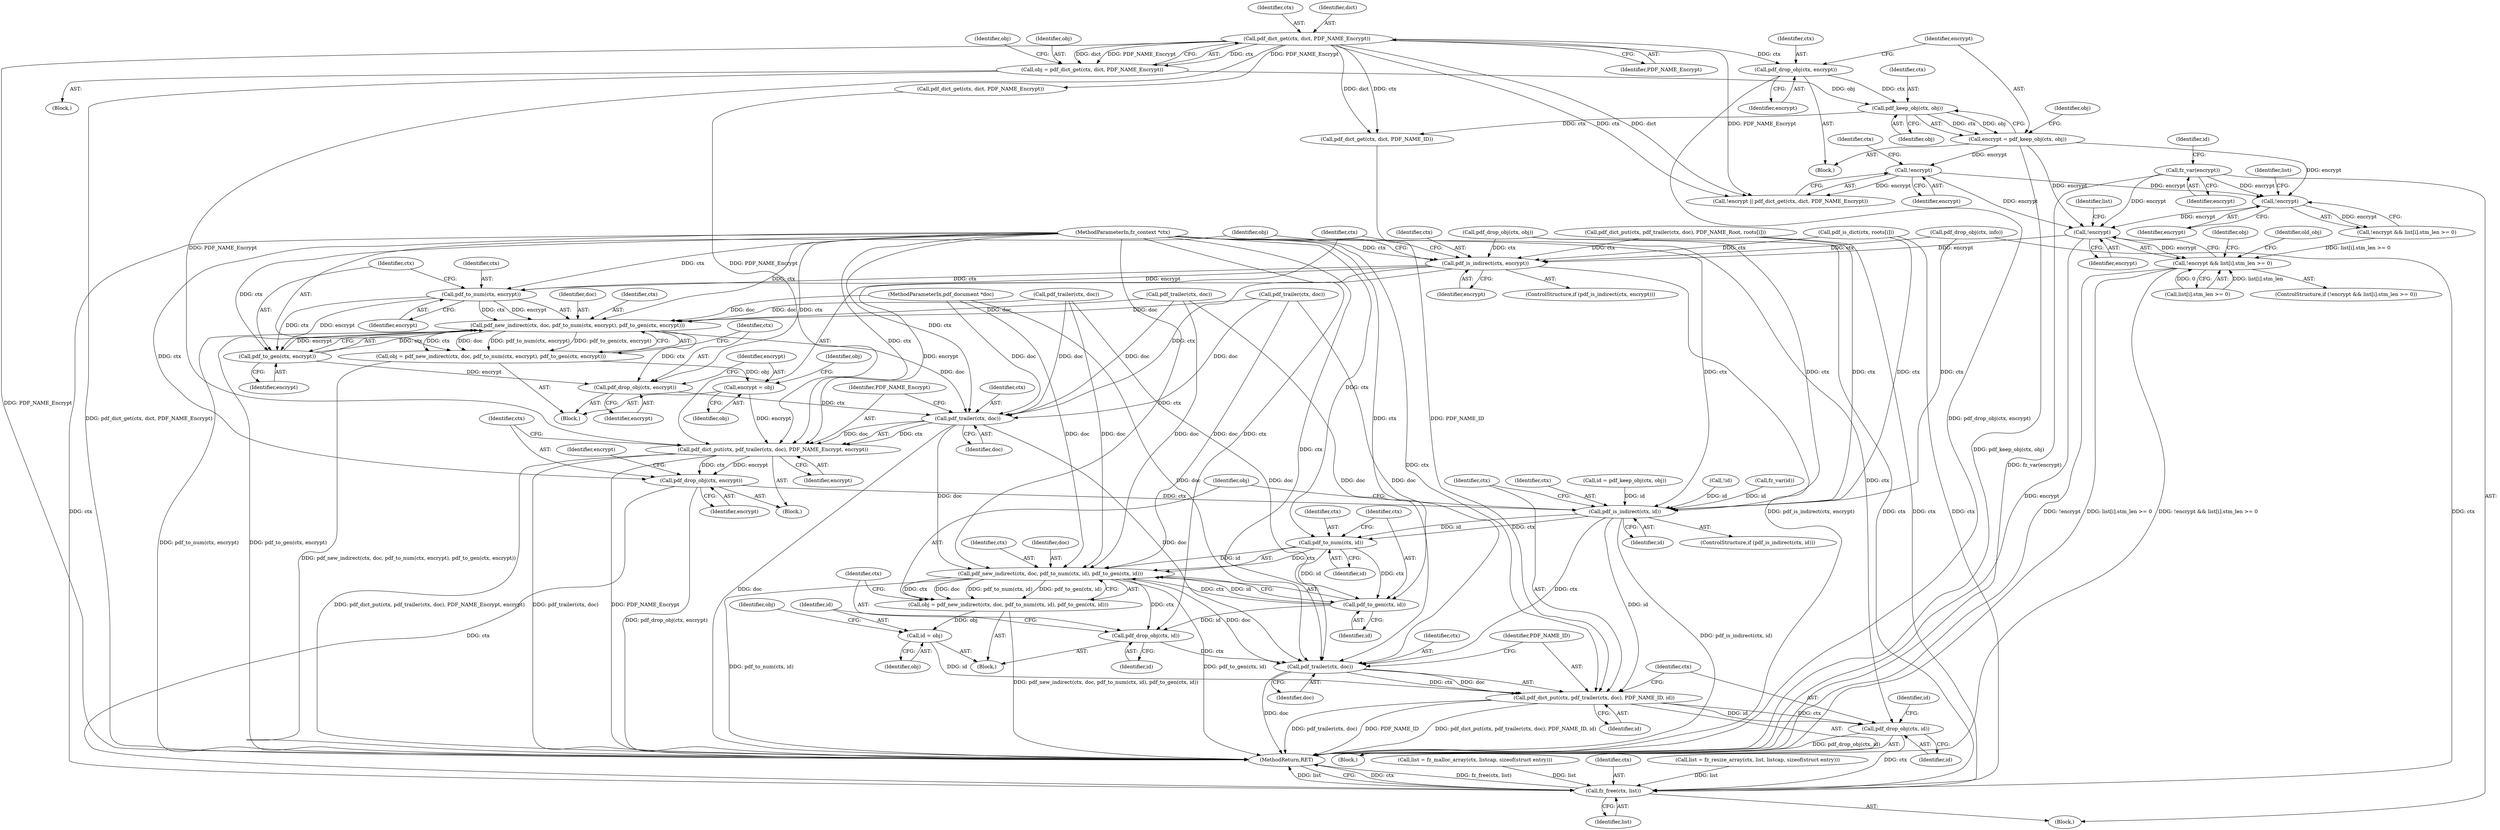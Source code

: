 digraph "0_ghostscript_1e03c06456d997435019fb3526fa2d4be7dbc6ec_0@API" {
"1000846" [label="(Call,!encrypt)"];
"1000568" [label="(Call,!encrypt)"];
"1000550" [label="(Call,encrypt = pdf_keep_obj(ctx, obj))"];
"1000552" [label="(Call,pdf_keep_obj(ctx, obj))"];
"1000547" [label="(Call,pdf_drop_obj(ctx, encrypt))"];
"1000540" [label="(Call,pdf_dict_get(ctx, dict, PDF_NAME_Encrypt))"];
"1000538" [label="(Call,obj = pdf_dict_get(ctx, dict, PDF_NAME_Encrypt))"];
"1000138" [label="(Call,fz_var(encrypt))"];
"1000769" [label="(Call,!encrypt)"];
"1000845" [label="(Call,!encrypt && list[i].stm_len >= 0)"];
"1000990" [label="(Call,pdf_is_indirect(ctx, encrypt))"];
"1000999" [label="(Call,pdf_to_num(ctx, encrypt))"];
"1000996" [label="(Call,pdf_new_indirect(ctx, doc, pdf_to_num(ctx, encrypt), pdf_to_gen(ctx, encrypt)))"];
"1000994" [label="(Call,obj = pdf_new_indirect(ctx, doc, pdf_to_num(ctx, encrypt), pdf_to_gen(ctx, encrypt)))"];
"1001008" [label="(Call,encrypt = obj)"];
"1001014" [label="(Call,pdf_dict_put(ctx, pdf_trailer(ctx, doc), PDF_NAME_Encrypt, encrypt))"];
"1001021" [label="(Call,pdf_drop_obj(ctx, encrypt))"];
"1001031" [label="(Call,pdf_is_indirect(ctx, id))"];
"1001040" [label="(Call,pdf_to_num(ctx, id))"];
"1001037" [label="(Call,pdf_new_indirect(ctx, doc, pdf_to_num(ctx, id), pdf_to_gen(ctx, id)))"];
"1001035" [label="(Call,obj = pdf_new_indirect(ctx, doc, pdf_to_num(ctx, id), pdf_to_gen(ctx, id)))"];
"1001049" [label="(Call,id = obj)"];
"1001055" [label="(Call,pdf_dict_put(ctx, pdf_trailer(ctx, doc), PDF_NAME_ID, id))"];
"1001062" [label="(Call,pdf_drop_obj(ctx, id))"];
"1001068" [label="(Call,fz_free(ctx, list))"];
"1001046" [label="(Call,pdf_drop_obj(ctx, id))"];
"1001057" [label="(Call,pdf_trailer(ctx, doc))"];
"1001043" [label="(Call,pdf_to_gen(ctx, id))"];
"1001005" [label="(Call,pdf_drop_obj(ctx, encrypt))"];
"1001016" [label="(Call,pdf_trailer(ctx, doc))"];
"1001002" [label="(Call,pdf_to_gen(ctx, encrypt))"];
"1000554" [label="(Identifier,obj)"];
"1000994" [label="(Call,obj = pdf_new_indirect(ctx, doc, pdf_to_num(ctx, encrypt), pdf_to_gen(ctx, encrypt)))"];
"1001062" [label="(Call,pdf_drop_obj(ctx, id))"];
"1000141" [label="(Identifier,id)"];
"1001041" [label="(Identifier,ctx)"];
"1001066" [label="(Identifier,id)"];
"1001050" [label="(Identifier,id)"];
"1000140" [label="(Call,fz_var(id))"];
"1001059" [label="(Identifier,doc)"];
"1001022" [label="(Identifier,ctx)"];
"1001049" [label="(Call,id = obj)"];
"1000963" [label="(Call,pdf_trailer(ctx, doc))"];
"1001000" [label="(Identifier,ctx)"];
"1001060" [label="(Identifier,PDF_NAME_ID)"];
"1001047" [label="(Identifier,ctx)"];
"1000557" [label="(Call,pdf_dict_get(ctx, dict, PDF_NAME_ID))"];
"1000547" [label="(Call,pdf_drop_obj(ctx, encrypt))"];
"1000999" [label="(Call,pdf_to_num(ctx, encrypt))"];
"1000139" [label="(Identifier,encrypt)"];
"1001043" [label="(Call,pdf_to_gen(ctx, id))"];
"1000556" [label="(Identifier,obj)"];
"1000993" [label="(Block,)"];
"1001010" [label="(Identifier,obj)"];
"1001017" [label="(Identifier,ctx)"];
"1001005" [label="(Call,pdf_drop_obj(ctx, encrypt))"];
"1001008" [label="(Call,encrypt = obj)"];
"1000858" [label="(Identifier,old_obj)"];
"1000546" [label="(Block,)"];
"1001003" [label="(Identifier,ctx)"];
"1000548" [label="(Identifier,ctx)"];
"1000845" [label="(Call,!encrypt && list[i].stm_len >= 0)"];
"1000571" [label="(Identifier,ctx)"];
"1001034" [label="(Block,)"];
"1001064" [label="(Identifier,id)"];
"1000922" [label="(Call,pdf_trailer(ctx, doc))"];
"1000897" [label="(Identifier,obj)"];
"1000117" [label="(MethodParameterIn,fz_context *ctx)"];
"1001020" [label="(Identifier,encrypt)"];
"1001030" [label="(ControlStructure,if (pdf_is_indirect(ctx, id)))"];
"1000770" [label="(Identifier,encrypt)"];
"1001006" [label="(Identifier,ctx)"];
"1000975" [label="(Call,pdf_trailer(ctx, doc))"];
"1001044" [label="(Identifier,ctx)"];
"1000847" [label="(Identifier,encrypt)"];
"1000570" [label="(Call,pdf_dict_get(ctx, dict, PDF_NAME_Encrypt))"];
"1001018" [label="(Identifier,doc)"];
"1001071" [label="(MethodReturn,RET)"];
"1001058" [label="(Identifier,ctx)"];
"1001068" [label="(Call,fz_free(ctx, list))"];
"1001038" [label="(Identifier,ctx)"];
"1001051" [label="(Identifier,obj)"];
"1000844" [label="(ControlStructure,if (!encrypt && list[i].stm_len >= 0))"];
"1000192" [label="(Call,list = fz_malloc_array(ctx, listcap, sizeof(struct entry)))"];
"1001023" [label="(Identifier,encrypt)"];
"1000995" [label="(Identifier,obj)"];
"1000119" [label="(Block,)"];
"1000768" [label="(Call,!encrypt && list[i].stm_len >= 0)"];
"1000998" [label="(Identifier,doc)"];
"1001042" [label="(Identifier,id)"];
"1000538" [label="(Call,obj = pdf_dict_get(ctx, dict, PDF_NAME_Encrypt))"];
"1000991" [label="(Identifier,ctx)"];
"1001045" [label="(Identifier,id)"];
"1000138" [label="(Call,fz_var(encrypt))"];
"1001014" [label="(Call,pdf_dict_put(ctx, pdf_trailer(ctx, doc), PDF_NAME_Encrypt, encrypt))"];
"1000541" [label="(Identifier,ctx)"];
"1000522" [label="(Block,)"];
"1001015" [label="(Identifier,ctx)"];
"1001040" [label="(Call,pdf_to_num(ctx, id))"];
"1001033" [label="(Identifier,id)"];
"1001057" [label="(Call,pdf_trailer(ctx, doc))"];
"1001070" [label="(Identifier,list)"];
"1001035" [label="(Call,obj = pdf_new_indirect(ctx, doc, pdf_to_num(ctx, id), pdf_to_gen(ctx, id)))"];
"1000988" [label="(Block,)"];
"1000118" [label="(MethodParameterIn,pdf_document *doc)"];
"1001039" [label="(Identifier,doc)"];
"1000851" [label="(Identifier,list)"];
"1001061" [label="(Identifier,id)"];
"1001002" [label="(Call,pdf_to_gen(ctx, encrypt))"];
"1000539" [label="(Identifier,obj)"];
"1001036" [label="(Identifier,obj)"];
"1000769" [label="(Call,!encrypt)"];
"1000950" [label="(Call,pdf_is_dict(ctx, roots[i]))"];
"1001019" [label="(Identifier,PDF_NAME_Encrypt)"];
"1001069" [label="(Identifier,ctx)"];
"1001007" [label="(Identifier,encrypt)"];
"1000543" [label="(Identifier,PDF_NAME_Encrypt)"];
"1001021" [label="(Call,pdf_drop_obj(ctx, encrypt))"];
"1000568" [label="(Call,!encrypt)"];
"1000550" [label="(Call,encrypt = pdf_keep_obj(ctx, obj))"];
"1000927" [label="(Call,pdf_drop_obj(ctx, obj))"];
"1001032" [label="(Identifier,ctx)"];
"1001056" [label="(Identifier,ctx)"];
"1001029" [label="(Block,)"];
"1000990" [label="(Call,pdf_is_indirect(ctx, encrypt))"];
"1000569" [label="(Identifier,encrypt)"];
"1000551" [label="(Identifier,encrypt)"];
"1001037" [label="(Call,pdf_new_indirect(ctx, doc, pdf_to_num(ctx, id), pdf_to_gen(ctx, id)))"];
"1000846" [label="(Call,!encrypt)"];
"1001004" [label="(Identifier,encrypt)"];
"1001055" [label="(Call,pdf_dict_put(ctx, pdf_trailer(ctx, doc), PDF_NAME_ID, id))"];
"1001053" [label="(Identifier,obj)"];
"1000774" [label="(Identifier,list)"];
"1001046" [label="(Call,pdf_drop_obj(ctx, id))"];
"1000980" [label="(Call,pdf_drop_obj(ctx, info))"];
"1000848" [label="(Call,list[i].stm_len >= 0)"];
"1000552" [label="(Call,pdf_keep_obj(ctx, obj))"];
"1000464" [label="(Call,list = fz_resize_array(ctx, list, listcap, sizeof(struct entry)))"];
"1000540" [label="(Call,pdf_dict_get(ctx, dict, PDF_NAME_Encrypt))"];
"1000578" [label="(Call,id = pdf_keep_obj(ctx, obj))"];
"1000549" [label="(Identifier,encrypt)"];
"1000961" [label="(Call,pdf_dict_put(ctx, pdf_trailer(ctx, doc), PDF_NAME_Root, roots[i]))"];
"1000989" [label="(ControlStructure,if (pdf_is_indirect(ctx, encrypt)))"];
"1000565" [label="(Call,!id)"];
"1001063" [label="(Identifier,ctx)"];
"1001001" [label="(Identifier,encrypt)"];
"1000997" [label="(Identifier,ctx)"];
"1000545" [label="(Identifier,obj)"];
"1001031" [label="(Call,pdf_is_indirect(ctx, id))"];
"1000553" [label="(Identifier,ctx)"];
"1000542" [label="(Identifier,dict)"];
"1001025" [label="(Identifier,encrypt)"];
"1001048" [label="(Identifier,id)"];
"1001016" [label="(Call,pdf_trailer(ctx, doc))"];
"1001012" [label="(Identifier,obj)"];
"1000996" [label="(Call,pdf_new_indirect(ctx, doc, pdf_to_num(ctx, encrypt), pdf_to_gen(ctx, encrypt)))"];
"1000992" [label="(Identifier,encrypt)"];
"1001009" [label="(Identifier,encrypt)"];
"1000567" [label="(Call,!encrypt || pdf_dict_get(ctx, dict, PDF_NAME_Encrypt))"];
"1000846" -> "1000845"  [label="AST: "];
"1000846" -> "1000847"  [label="CFG: "];
"1000847" -> "1000846"  [label="AST: "];
"1000851" -> "1000846"  [label="CFG: "];
"1000845" -> "1000846"  [label="CFG: "];
"1000846" -> "1001071"  [label="DDG: encrypt"];
"1000846" -> "1000845"  [label="DDG: encrypt"];
"1000568" -> "1000846"  [label="DDG: encrypt"];
"1000138" -> "1000846"  [label="DDG: encrypt"];
"1000769" -> "1000846"  [label="DDG: encrypt"];
"1000550" -> "1000846"  [label="DDG: encrypt"];
"1000846" -> "1000990"  [label="DDG: encrypt"];
"1000568" -> "1000567"  [label="AST: "];
"1000568" -> "1000569"  [label="CFG: "];
"1000569" -> "1000568"  [label="AST: "];
"1000571" -> "1000568"  [label="CFG: "];
"1000567" -> "1000568"  [label="CFG: "];
"1000568" -> "1000567"  [label="DDG: encrypt"];
"1000550" -> "1000568"  [label="DDG: encrypt"];
"1000568" -> "1000769"  [label="DDG: encrypt"];
"1000550" -> "1000546"  [label="AST: "];
"1000550" -> "1000552"  [label="CFG: "];
"1000551" -> "1000550"  [label="AST: "];
"1000552" -> "1000550"  [label="AST: "];
"1000556" -> "1000550"  [label="CFG: "];
"1000550" -> "1001071"  [label="DDG: pdf_keep_obj(ctx, obj)"];
"1000552" -> "1000550"  [label="DDG: ctx"];
"1000552" -> "1000550"  [label="DDG: obj"];
"1000550" -> "1000769"  [label="DDG: encrypt"];
"1000552" -> "1000554"  [label="CFG: "];
"1000553" -> "1000552"  [label="AST: "];
"1000554" -> "1000552"  [label="AST: "];
"1000547" -> "1000552"  [label="DDG: ctx"];
"1000538" -> "1000552"  [label="DDG: obj"];
"1000552" -> "1000557"  [label="DDG: ctx"];
"1000547" -> "1000546"  [label="AST: "];
"1000547" -> "1000549"  [label="CFG: "];
"1000548" -> "1000547"  [label="AST: "];
"1000549" -> "1000547"  [label="AST: "];
"1000551" -> "1000547"  [label="CFG: "];
"1000547" -> "1001071"  [label="DDG: pdf_drop_obj(ctx, encrypt)"];
"1000540" -> "1000547"  [label="DDG: ctx"];
"1000540" -> "1000538"  [label="AST: "];
"1000540" -> "1000543"  [label="CFG: "];
"1000541" -> "1000540"  [label="AST: "];
"1000542" -> "1000540"  [label="AST: "];
"1000543" -> "1000540"  [label="AST: "];
"1000538" -> "1000540"  [label="CFG: "];
"1000540" -> "1001071"  [label="DDG: PDF_NAME_Encrypt"];
"1000540" -> "1000538"  [label="DDG: ctx"];
"1000540" -> "1000538"  [label="DDG: dict"];
"1000540" -> "1000538"  [label="DDG: PDF_NAME_Encrypt"];
"1000540" -> "1000557"  [label="DDG: ctx"];
"1000540" -> "1000557"  [label="DDG: dict"];
"1000540" -> "1000567"  [label="DDG: ctx"];
"1000540" -> "1000567"  [label="DDG: dict"];
"1000540" -> "1000567"  [label="DDG: PDF_NAME_Encrypt"];
"1000540" -> "1000570"  [label="DDG: PDF_NAME_Encrypt"];
"1000540" -> "1001014"  [label="DDG: PDF_NAME_Encrypt"];
"1000538" -> "1000522"  [label="AST: "];
"1000539" -> "1000538"  [label="AST: "];
"1000545" -> "1000538"  [label="CFG: "];
"1000538" -> "1001071"  [label="DDG: pdf_dict_get(ctx, dict, PDF_NAME_Encrypt)"];
"1000138" -> "1000119"  [label="AST: "];
"1000138" -> "1000139"  [label="CFG: "];
"1000139" -> "1000138"  [label="AST: "];
"1000141" -> "1000138"  [label="CFG: "];
"1000138" -> "1001071"  [label="DDG: fz_var(encrypt)"];
"1000138" -> "1000769"  [label="DDG: encrypt"];
"1000769" -> "1000768"  [label="AST: "];
"1000769" -> "1000770"  [label="CFG: "];
"1000770" -> "1000769"  [label="AST: "];
"1000774" -> "1000769"  [label="CFG: "];
"1000768" -> "1000769"  [label="CFG: "];
"1000769" -> "1000768"  [label="DDG: encrypt"];
"1000845" -> "1000844"  [label="AST: "];
"1000845" -> "1000848"  [label="CFG: "];
"1000848" -> "1000845"  [label="AST: "];
"1000858" -> "1000845"  [label="CFG: "];
"1000897" -> "1000845"  [label="CFG: "];
"1000845" -> "1001071"  [label="DDG: !encrypt"];
"1000845" -> "1001071"  [label="DDG: list[i].stm_len >= 0"];
"1000845" -> "1001071"  [label="DDG: !encrypt && list[i].stm_len >= 0"];
"1000848" -> "1000845"  [label="DDG: list[i].stm_len"];
"1000848" -> "1000845"  [label="DDG: 0"];
"1000768" -> "1000845"  [label="DDG: list[i].stm_len >= 0"];
"1000990" -> "1000989"  [label="AST: "];
"1000990" -> "1000992"  [label="CFG: "];
"1000991" -> "1000990"  [label="AST: "];
"1000992" -> "1000990"  [label="AST: "];
"1000995" -> "1000990"  [label="CFG: "];
"1001015" -> "1000990"  [label="CFG: "];
"1000990" -> "1001071"  [label="DDG: pdf_is_indirect(ctx, encrypt)"];
"1000980" -> "1000990"  [label="DDG: ctx"];
"1000961" -> "1000990"  [label="DDG: ctx"];
"1000950" -> "1000990"  [label="DDG: ctx"];
"1000927" -> "1000990"  [label="DDG: ctx"];
"1000117" -> "1000990"  [label="DDG: ctx"];
"1000990" -> "1000999"  [label="DDG: ctx"];
"1000990" -> "1000999"  [label="DDG: encrypt"];
"1000990" -> "1001016"  [label="DDG: ctx"];
"1000990" -> "1001014"  [label="DDG: encrypt"];
"1000999" -> "1000996"  [label="AST: "];
"1000999" -> "1001001"  [label="CFG: "];
"1001000" -> "1000999"  [label="AST: "];
"1001001" -> "1000999"  [label="AST: "];
"1001003" -> "1000999"  [label="CFG: "];
"1000999" -> "1000996"  [label="DDG: ctx"];
"1000999" -> "1000996"  [label="DDG: encrypt"];
"1000117" -> "1000999"  [label="DDG: ctx"];
"1000999" -> "1001002"  [label="DDG: ctx"];
"1000999" -> "1001002"  [label="DDG: encrypt"];
"1000996" -> "1000994"  [label="AST: "];
"1000996" -> "1001002"  [label="CFG: "];
"1000997" -> "1000996"  [label="AST: "];
"1000998" -> "1000996"  [label="AST: "];
"1001002" -> "1000996"  [label="AST: "];
"1000994" -> "1000996"  [label="CFG: "];
"1000996" -> "1001071"  [label="DDG: pdf_to_num(ctx, encrypt)"];
"1000996" -> "1001071"  [label="DDG: pdf_to_gen(ctx, encrypt)"];
"1000996" -> "1000994"  [label="DDG: ctx"];
"1000996" -> "1000994"  [label="DDG: doc"];
"1000996" -> "1000994"  [label="DDG: pdf_to_num(ctx, encrypt)"];
"1000996" -> "1000994"  [label="DDG: pdf_to_gen(ctx, encrypt)"];
"1001002" -> "1000996"  [label="DDG: ctx"];
"1001002" -> "1000996"  [label="DDG: encrypt"];
"1000117" -> "1000996"  [label="DDG: ctx"];
"1000963" -> "1000996"  [label="DDG: doc"];
"1000975" -> "1000996"  [label="DDG: doc"];
"1000922" -> "1000996"  [label="DDG: doc"];
"1000118" -> "1000996"  [label="DDG: doc"];
"1000996" -> "1001005"  [label="DDG: ctx"];
"1000996" -> "1001016"  [label="DDG: doc"];
"1000994" -> "1000993"  [label="AST: "];
"1000995" -> "1000994"  [label="AST: "];
"1001006" -> "1000994"  [label="CFG: "];
"1000994" -> "1001071"  [label="DDG: pdf_new_indirect(ctx, doc, pdf_to_num(ctx, encrypt), pdf_to_gen(ctx, encrypt))"];
"1000994" -> "1001008"  [label="DDG: obj"];
"1001008" -> "1000993"  [label="AST: "];
"1001008" -> "1001010"  [label="CFG: "];
"1001009" -> "1001008"  [label="AST: "];
"1001010" -> "1001008"  [label="AST: "];
"1001012" -> "1001008"  [label="CFG: "];
"1001008" -> "1001014"  [label="DDG: encrypt"];
"1001014" -> "1000988"  [label="AST: "];
"1001014" -> "1001020"  [label="CFG: "];
"1001015" -> "1001014"  [label="AST: "];
"1001016" -> "1001014"  [label="AST: "];
"1001019" -> "1001014"  [label="AST: "];
"1001020" -> "1001014"  [label="AST: "];
"1001022" -> "1001014"  [label="CFG: "];
"1001014" -> "1001071"  [label="DDG: pdf_trailer(ctx, doc)"];
"1001014" -> "1001071"  [label="DDG: PDF_NAME_Encrypt"];
"1001014" -> "1001071"  [label="DDG: pdf_dict_put(ctx, pdf_trailer(ctx, doc), PDF_NAME_Encrypt, encrypt)"];
"1001016" -> "1001014"  [label="DDG: ctx"];
"1001016" -> "1001014"  [label="DDG: doc"];
"1000117" -> "1001014"  [label="DDG: ctx"];
"1000570" -> "1001014"  [label="DDG: PDF_NAME_Encrypt"];
"1001014" -> "1001021"  [label="DDG: ctx"];
"1001014" -> "1001021"  [label="DDG: encrypt"];
"1001021" -> "1000988"  [label="AST: "];
"1001021" -> "1001023"  [label="CFG: "];
"1001022" -> "1001021"  [label="AST: "];
"1001023" -> "1001021"  [label="AST: "];
"1001025" -> "1001021"  [label="CFG: "];
"1001021" -> "1001071"  [label="DDG: pdf_drop_obj(ctx, encrypt)"];
"1000117" -> "1001021"  [label="DDG: ctx"];
"1001021" -> "1001031"  [label="DDG: ctx"];
"1001021" -> "1001068"  [label="DDG: ctx"];
"1001031" -> "1001030"  [label="AST: "];
"1001031" -> "1001033"  [label="CFG: "];
"1001032" -> "1001031"  [label="AST: "];
"1001033" -> "1001031"  [label="AST: "];
"1001036" -> "1001031"  [label="CFG: "];
"1001056" -> "1001031"  [label="CFG: "];
"1001031" -> "1001071"  [label="DDG: pdf_is_indirect(ctx, id)"];
"1000980" -> "1001031"  [label="DDG: ctx"];
"1000961" -> "1001031"  [label="DDG: ctx"];
"1000950" -> "1001031"  [label="DDG: ctx"];
"1000927" -> "1001031"  [label="DDG: ctx"];
"1000117" -> "1001031"  [label="DDG: ctx"];
"1000578" -> "1001031"  [label="DDG: id"];
"1000565" -> "1001031"  [label="DDG: id"];
"1000140" -> "1001031"  [label="DDG: id"];
"1001031" -> "1001040"  [label="DDG: ctx"];
"1001031" -> "1001040"  [label="DDG: id"];
"1001031" -> "1001057"  [label="DDG: ctx"];
"1001031" -> "1001055"  [label="DDG: id"];
"1001040" -> "1001037"  [label="AST: "];
"1001040" -> "1001042"  [label="CFG: "];
"1001041" -> "1001040"  [label="AST: "];
"1001042" -> "1001040"  [label="AST: "];
"1001044" -> "1001040"  [label="CFG: "];
"1001040" -> "1001037"  [label="DDG: ctx"];
"1001040" -> "1001037"  [label="DDG: id"];
"1000117" -> "1001040"  [label="DDG: ctx"];
"1001040" -> "1001043"  [label="DDG: ctx"];
"1001040" -> "1001043"  [label="DDG: id"];
"1001037" -> "1001035"  [label="AST: "];
"1001037" -> "1001043"  [label="CFG: "];
"1001038" -> "1001037"  [label="AST: "];
"1001039" -> "1001037"  [label="AST: "];
"1001043" -> "1001037"  [label="AST: "];
"1001035" -> "1001037"  [label="CFG: "];
"1001037" -> "1001071"  [label="DDG: pdf_to_num(ctx, id)"];
"1001037" -> "1001071"  [label="DDG: pdf_to_gen(ctx, id)"];
"1001037" -> "1001035"  [label="DDG: ctx"];
"1001037" -> "1001035"  [label="DDG: doc"];
"1001037" -> "1001035"  [label="DDG: pdf_to_num(ctx, id)"];
"1001037" -> "1001035"  [label="DDG: pdf_to_gen(ctx, id)"];
"1001043" -> "1001037"  [label="DDG: ctx"];
"1001043" -> "1001037"  [label="DDG: id"];
"1000117" -> "1001037"  [label="DDG: ctx"];
"1000963" -> "1001037"  [label="DDG: doc"];
"1000922" -> "1001037"  [label="DDG: doc"];
"1000975" -> "1001037"  [label="DDG: doc"];
"1001016" -> "1001037"  [label="DDG: doc"];
"1000118" -> "1001037"  [label="DDG: doc"];
"1001037" -> "1001046"  [label="DDG: ctx"];
"1001037" -> "1001057"  [label="DDG: doc"];
"1001035" -> "1001034"  [label="AST: "];
"1001036" -> "1001035"  [label="AST: "];
"1001047" -> "1001035"  [label="CFG: "];
"1001035" -> "1001071"  [label="DDG: pdf_new_indirect(ctx, doc, pdf_to_num(ctx, id), pdf_to_gen(ctx, id))"];
"1001035" -> "1001049"  [label="DDG: obj"];
"1001049" -> "1001034"  [label="AST: "];
"1001049" -> "1001051"  [label="CFG: "];
"1001050" -> "1001049"  [label="AST: "];
"1001051" -> "1001049"  [label="AST: "];
"1001053" -> "1001049"  [label="CFG: "];
"1001049" -> "1001055"  [label="DDG: id"];
"1001055" -> "1001029"  [label="AST: "];
"1001055" -> "1001061"  [label="CFG: "];
"1001056" -> "1001055"  [label="AST: "];
"1001057" -> "1001055"  [label="AST: "];
"1001060" -> "1001055"  [label="AST: "];
"1001061" -> "1001055"  [label="AST: "];
"1001063" -> "1001055"  [label="CFG: "];
"1001055" -> "1001071"  [label="DDG: pdf_dict_put(ctx, pdf_trailer(ctx, doc), PDF_NAME_ID, id)"];
"1001055" -> "1001071"  [label="DDG: pdf_trailer(ctx, doc)"];
"1001055" -> "1001071"  [label="DDG: PDF_NAME_ID"];
"1001057" -> "1001055"  [label="DDG: ctx"];
"1001057" -> "1001055"  [label="DDG: doc"];
"1000117" -> "1001055"  [label="DDG: ctx"];
"1000557" -> "1001055"  [label="DDG: PDF_NAME_ID"];
"1001055" -> "1001062"  [label="DDG: ctx"];
"1001055" -> "1001062"  [label="DDG: id"];
"1001062" -> "1001029"  [label="AST: "];
"1001062" -> "1001064"  [label="CFG: "];
"1001063" -> "1001062"  [label="AST: "];
"1001064" -> "1001062"  [label="AST: "];
"1001066" -> "1001062"  [label="CFG: "];
"1001062" -> "1001071"  [label="DDG: pdf_drop_obj(ctx, id)"];
"1000117" -> "1001062"  [label="DDG: ctx"];
"1001062" -> "1001068"  [label="DDG: ctx"];
"1001068" -> "1000119"  [label="AST: "];
"1001068" -> "1001070"  [label="CFG: "];
"1001069" -> "1001068"  [label="AST: "];
"1001070" -> "1001068"  [label="AST: "];
"1001071" -> "1001068"  [label="CFG: "];
"1001068" -> "1001071"  [label="DDG: ctx"];
"1001068" -> "1001071"  [label="DDG: fz_free(ctx, list)"];
"1001068" -> "1001071"  [label="DDG: list"];
"1000980" -> "1001068"  [label="DDG: ctx"];
"1000950" -> "1001068"  [label="DDG: ctx"];
"1000961" -> "1001068"  [label="DDG: ctx"];
"1000927" -> "1001068"  [label="DDG: ctx"];
"1000117" -> "1001068"  [label="DDG: ctx"];
"1000464" -> "1001068"  [label="DDG: list"];
"1000192" -> "1001068"  [label="DDG: list"];
"1001046" -> "1001034"  [label="AST: "];
"1001046" -> "1001048"  [label="CFG: "];
"1001047" -> "1001046"  [label="AST: "];
"1001048" -> "1001046"  [label="AST: "];
"1001050" -> "1001046"  [label="CFG: "];
"1000117" -> "1001046"  [label="DDG: ctx"];
"1001043" -> "1001046"  [label="DDG: id"];
"1001046" -> "1001057"  [label="DDG: ctx"];
"1001057" -> "1001059"  [label="CFG: "];
"1001058" -> "1001057"  [label="AST: "];
"1001059" -> "1001057"  [label="AST: "];
"1001060" -> "1001057"  [label="CFG: "];
"1001057" -> "1001071"  [label="DDG: doc"];
"1000117" -> "1001057"  [label="DDG: ctx"];
"1000963" -> "1001057"  [label="DDG: doc"];
"1000975" -> "1001057"  [label="DDG: doc"];
"1001016" -> "1001057"  [label="DDG: doc"];
"1000922" -> "1001057"  [label="DDG: doc"];
"1000118" -> "1001057"  [label="DDG: doc"];
"1001043" -> "1001045"  [label="CFG: "];
"1001044" -> "1001043"  [label="AST: "];
"1001045" -> "1001043"  [label="AST: "];
"1000117" -> "1001043"  [label="DDG: ctx"];
"1001005" -> "1000993"  [label="AST: "];
"1001005" -> "1001007"  [label="CFG: "];
"1001006" -> "1001005"  [label="AST: "];
"1001007" -> "1001005"  [label="AST: "];
"1001009" -> "1001005"  [label="CFG: "];
"1000117" -> "1001005"  [label="DDG: ctx"];
"1001002" -> "1001005"  [label="DDG: encrypt"];
"1001005" -> "1001016"  [label="DDG: ctx"];
"1001016" -> "1001018"  [label="CFG: "];
"1001017" -> "1001016"  [label="AST: "];
"1001018" -> "1001016"  [label="AST: "];
"1001019" -> "1001016"  [label="CFG: "];
"1001016" -> "1001071"  [label="DDG: doc"];
"1000117" -> "1001016"  [label="DDG: ctx"];
"1000975" -> "1001016"  [label="DDG: doc"];
"1000922" -> "1001016"  [label="DDG: doc"];
"1000963" -> "1001016"  [label="DDG: doc"];
"1000118" -> "1001016"  [label="DDG: doc"];
"1001002" -> "1001004"  [label="CFG: "];
"1001003" -> "1001002"  [label="AST: "];
"1001004" -> "1001002"  [label="AST: "];
"1000117" -> "1001002"  [label="DDG: ctx"];
}
